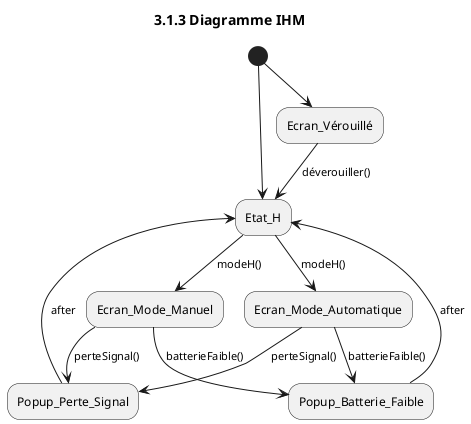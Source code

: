 @startuml
title 3.1.3 Diagramme IHM

(*)--> "Ecran_Vérouillé"
-->[déverouiller()] "Etat_H"

(*)--> "Etat_H"

"Etat_H"-->[modeH()] "Ecran_Mode_Automatique"
"Etat_H"-->[modeH()] "Ecran_Mode_Manuel"

"Ecran_Mode_Automatique"-->[batterieFaible()] "Popup_Batterie_Faible"
"Ecran_Mode_Automatique"-->[perteSignal()] "Popup_Perte_Signal"

"Ecran_Mode_Manuel"-->[batterieFaible()] "Popup_Batterie_Faible"
"Ecran_Mode_Manuel"-->[perteSignal()] "Popup_Perte_Signal"

"Popup_Perte_Signal" --> [after]"Etat_H"
"Popup_Batterie_Faible" --> [after]"Etat_H"







@enduml